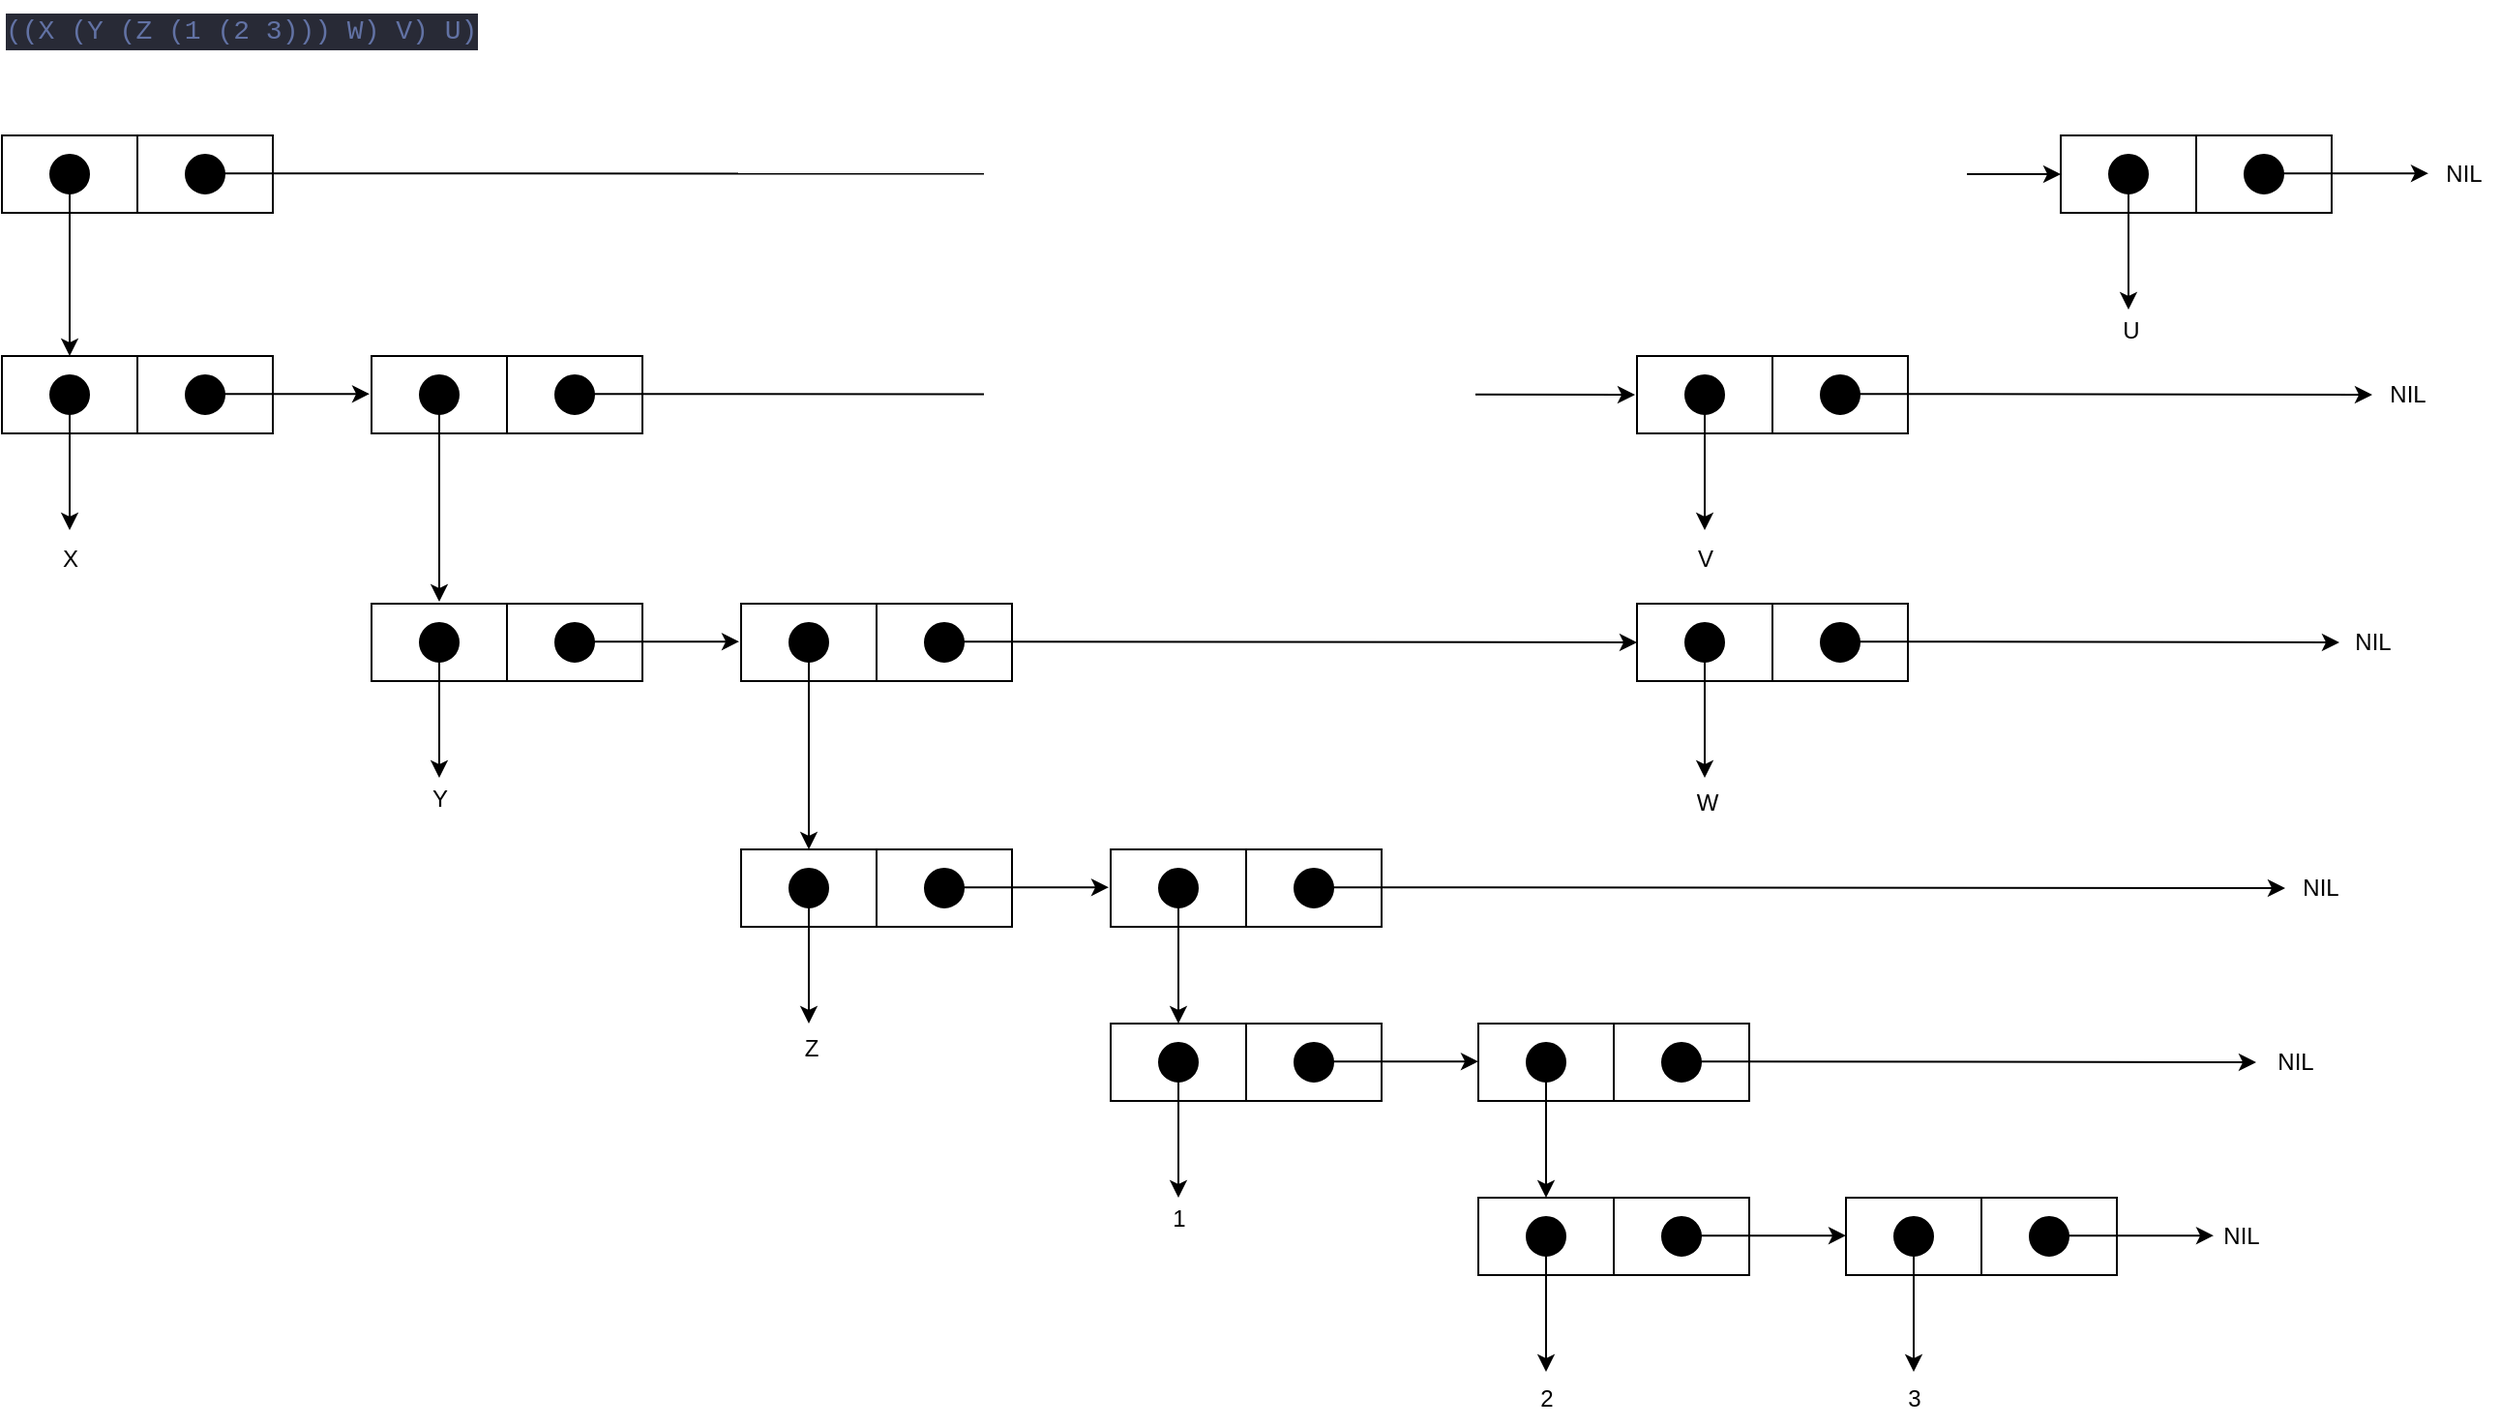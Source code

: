 <mxfile>
    <diagram id="p_pUW-bNZEEFJ0GneNCP" name="Página-1">
        <mxGraphModel dx="967" dy="461" grid="0" gridSize="10" guides="1" tooltips="1" connect="1" arrows="1" fold="1" page="0" pageScale="1" pageWidth="827" pageHeight="1169" math="0" shadow="0">
            <root>
                <mxCell id="0"/>
                <mxCell id="1" parent="0"/>
                <mxCell id="2" value="&lt;div style=&quot;color: #f8f8f2;background-color: #282a36;font-family: Consolas, &#39;Courier New&#39;, monospace;font-weight: normal;font-size: 14px;line-height: 19px;white-space: pre;&quot;&gt;&lt;div&gt;&lt;span style=&quot;color: #6272a4;&quot;&gt;((X (Y (Z (1 (2 3))) W) V) U)&lt;/span&gt;&lt;/div&gt;&lt;/div&gt;" style="text;whiteSpace=wrap;html=1;" vertex="1" parent="1">
                    <mxGeometry x="70" y="70" width="270" height="30" as="geometry"/>
                </mxCell>
                <mxCell id="4" value="" style="rounded=0;whiteSpace=wrap;html=1;" vertex="1" parent="1">
                    <mxGeometry x="70" y="140" width="70" height="40" as="geometry"/>
                </mxCell>
                <mxCell id="5" value="" style="edgeStyle=none;html=1;rounded=0;entryX=0.5;entryY=0;entryDx=0;entryDy=0;" edge="1" parent="1" target="11">
                    <mxGeometry relative="1" as="geometry">
                        <mxPoint x="105" y="170" as="sourcePoint"/>
                        <mxPoint x="105" y="230" as="targetPoint"/>
                    </mxGeometry>
                </mxCell>
                <mxCell id="6" value="" style="rounded=0;whiteSpace=wrap;html=1;" vertex="1" parent="1">
                    <mxGeometry x="140" y="140" width="70" height="40" as="geometry"/>
                </mxCell>
                <mxCell id="7" value="" style="ellipse;whiteSpace=wrap;html=1;aspect=fixed;fillColor=#000000;rounded=0;" vertex="1" parent="1">
                    <mxGeometry x="165" y="150" width="20" height="20" as="geometry"/>
                </mxCell>
                <mxCell id="8" value="" style="ellipse;whiteSpace=wrap;html=1;aspect=fixed;fillColor=#000000;rounded=0;" vertex="1" parent="1">
                    <mxGeometry x="95" y="150" width="20" height="20" as="geometry"/>
                </mxCell>
                <mxCell id="9" value="" style="edgeStyle=none;html=1;rounded=0;entryX=0;entryY=0.5;entryDx=0;entryDy=0;" edge="1" parent="1" target="101">
                    <mxGeometry relative="1" as="geometry">
                        <mxPoint x="260" y="159.58" as="targetPoint"/>
                        <mxPoint x="185" y="159.58" as="sourcePoint"/>
                    </mxGeometry>
                </mxCell>
                <mxCell id="11" value="" style="rounded=0;whiteSpace=wrap;html=1;" vertex="1" parent="1">
                    <mxGeometry x="70" y="254" width="70" height="40" as="geometry"/>
                </mxCell>
                <mxCell id="12" value="" style="edgeStyle=none;html=1;rounded=0;" edge="1" parent="1">
                    <mxGeometry relative="1" as="geometry">
                        <mxPoint x="105" y="284" as="sourcePoint"/>
                        <mxPoint x="105" y="344" as="targetPoint"/>
                    </mxGeometry>
                </mxCell>
                <mxCell id="13" value="" style="rounded=0;whiteSpace=wrap;html=1;" vertex="1" parent="1">
                    <mxGeometry x="140" y="254" width="70" height="40" as="geometry"/>
                </mxCell>
                <mxCell id="14" value="" style="ellipse;whiteSpace=wrap;html=1;aspect=fixed;fillColor=#000000;rounded=0;" vertex="1" parent="1">
                    <mxGeometry x="165" y="264" width="20" height="20" as="geometry"/>
                </mxCell>
                <mxCell id="15" value="" style="ellipse;whiteSpace=wrap;html=1;aspect=fixed;fillColor=#000000;rounded=0;" vertex="1" parent="1">
                    <mxGeometry x="95" y="264" width="20" height="20" as="geometry"/>
                </mxCell>
                <mxCell id="16" value="" style="edgeStyle=none;html=1;rounded=0;" edge="1" parent="1">
                    <mxGeometry relative="1" as="geometry">
                        <mxPoint x="260" y="273.58" as="targetPoint"/>
                        <mxPoint x="185" y="273.58" as="sourcePoint"/>
                    </mxGeometry>
                </mxCell>
                <mxCell id="17" value="X" style="text;html=1;align=center;verticalAlign=middle;resizable=0;points=[];autosize=1;strokeColor=none;fillColor=none;rounded=0;" vertex="1" parent="1">
                    <mxGeometry x="92" y="346" width="26" height="26" as="geometry"/>
                </mxCell>
                <mxCell id="18" value="" style="rounded=0;whiteSpace=wrap;html=1;" vertex="1" parent="1">
                    <mxGeometry x="261" y="254" width="70" height="40" as="geometry"/>
                </mxCell>
                <mxCell id="19" value="" style="edgeStyle=none;html=1;rounded=0;" edge="1" parent="1">
                    <mxGeometry relative="1" as="geometry">
                        <mxPoint x="296" y="284" as="sourcePoint"/>
                        <mxPoint x="296" y="381" as="targetPoint"/>
                    </mxGeometry>
                </mxCell>
                <mxCell id="20" value="" style="rounded=0;whiteSpace=wrap;html=1;" vertex="1" parent="1">
                    <mxGeometry x="331" y="254" width="70" height="40" as="geometry"/>
                </mxCell>
                <mxCell id="21" value="" style="ellipse;whiteSpace=wrap;html=1;aspect=fixed;fillColor=#000000;rounded=0;" vertex="1" parent="1">
                    <mxGeometry x="356" y="264" width="20" height="20" as="geometry"/>
                </mxCell>
                <mxCell id="22" value="" style="ellipse;whiteSpace=wrap;html=1;aspect=fixed;fillColor=#000000;rounded=0;" vertex="1" parent="1">
                    <mxGeometry x="286" y="264" width="20" height="20" as="geometry"/>
                </mxCell>
                <mxCell id="23" value="" style="edgeStyle=none;html=1;rounded=0;" edge="1" parent="1">
                    <mxGeometry relative="1" as="geometry">
                        <mxPoint x="914" y="274" as="targetPoint"/>
                        <mxPoint x="376" y="273.58" as="sourcePoint"/>
                    </mxGeometry>
                </mxCell>
                <mxCell id="25" value="" style="rounded=0;whiteSpace=wrap;html=1;" vertex="1" parent="1">
                    <mxGeometry x="261" y="382" width="70" height="40" as="geometry"/>
                </mxCell>
                <mxCell id="26" value="" style="edgeStyle=none;html=1;rounded=0;" edge="1" parent="1">
                    <mxGeometry relative="1" as="geometry">
                        <mxPoint x="296" y="412" as="sourcePoint"/>
                        <mxPoint x="296" y="472" as="targetPoint"/>
                    </mxGeometry>
                </mxCell>
                <mxCell id="27" value="" style="rounded=0;whiteSpace=wrap;html=1;" vertex="1" parent="1">
                    <mxGeometry x="331" y="382" width="70" height="40" as="geometry"/>
                </mxCell>
                <mxCell id="28" value="" style="ellipse;whiteSpace=wrap;html=1;aspect=fixed;fillColor=#000000;rounded=0;" vertex="1" parent="1">
                    <mxGeometry x="356" y="392" width="20" height="20" as="geometry"/>
                </mxCell>
                <mxCell id="29" value="" style="ellipse;whiteSpace=wrap;html=1;aspect=fixed;fillColor=#000000;rounded=0;" vertex="1" parent="1">
                    <mxGeometry x="286" y="392" width="20" height="20" as="geometry"/>
                </mxCell>
                <mxCell id="30" value="Y" style="text;html=1;align=center;verticalAlign=middle;resizable=0;points=[];autosize=1;strokeColor=none;fillColor=none;rounded=0;" vertex="1" parent="1">
                    <mxGeometry x="283" y="470" width="26" height="26" as="geometry"/>
                </mxCell>
                <mxCell id="31" value="" style="edgeStyle=none;html=1;rounded=0;" edge="1" parent="1">
                    <mxGeometry relative="1" as="geometry">
                        <mxPoint x="451" y="401.58" as="targetPoint"/>
                        <mxPoint x="376" y="401.58" as="sourcePoint"/>
                    </mxGeometry>
                </mxCell>
                <mxCell id="32" value="" style="rounded=0;whiteSpace=wrap;html=1;" vertex="1" parent="1">
                    <mxGeometry x="452" y="382" width="70" height="40" as="geometry"/>
                </mxCell>
                <mxCell id="33" value="" style="edgeStyle=none;html=1;rounded=0;entryX=0.5;entryY=0;entryDx=0;entryDy=0;" edge="1" parent="1" target="39">
                    <mxGeometry relative="1" as="geometry">
                        <mxPoint x="487" y="412" as="sourcePoint"/>
                        <mxPoint x="487" y="472" as="targetPoint"/>
                    </mxGeometry>
                </mxCell>
                <mxCell id="34" value="" style="rounded=0;whiteSpace=wrap;html=1;" vertex="1" parent="1">
                    <mxGeometry x="522" y="382" width="70" height="40" as="geometry"/>
                </mxCell>
                <mxCell id="35" value="" style="ellipse;whiteSpace=wrap;html=1;aspect=fixed;fillColor=#000000;rounded=0;" vertex="1" parent="1">
                    <mxGeometry x="547" y="392" width="20" height="20" as="geometry"/>
                </mxCell>
                <mxCell id="36" value="" style="ellipse;whiteSpace=wrap;html=1;aspect=fixed;fillColor=#000000;rounded=0;" vertex="1" parent="1">
                    <mxGeometry x="477" y="392" width="20" height="20" as="geometry"/>
                </mxCell>
                <mxCell id="38" value="" style="edgeStyle=none;html=1;rounded=0;entryX=0;entryY=0.5;entryDx=0;entryDy=0;" edge="1" parent="1" target="85">
                    <mxGeometry relative="1" as="geometry">
                        <mxPoint x="642" y="401.58" as="targetPoint"/>
                        <mxPoint x="567" y="401.58" as="sourcePoint"/>
                    </mxGeometry>
                </mxCell>
                <mxCell id="39" value="" style="rounded=0;whiteSpace=wrap;html=1;" vertex="1" parent="1">
                    <mxGeometry x="452" y="509" width="70" height="40" as="geometry"/>
                </mxCell>
                <mxCell id="40" value="" style="edgeStyle=none;html=1;rounded=0;" edge="1" parent="1">
                    <mxGeometry relative="1" as="geometry">
                        <mxPoint x="487" y="539" as="sourcePoint"/>
                        <mxPoint x="487" y="599" as="targetPoint"/>
                    </mxGeometry>
                </mxCell>
                <mxCell id="41" value="" style="rounded=0;whiteSpace=wrap;html=1;" vertex="1" parent="1">
                    <mxGeometry x="522" y="509" width="70" height="40" as="geometry"/>
                </mxCell>
                <mxCell id="42" value="" style="ellipse;whiteSpace=wrap;html=1;aspect=fixed;fillColor=#000000;rounded=0;" vertex="1" parent="1">
                    <mxGeometry x="547" y="519" width="20" height="20" as="geometry"/>
                </mxCell>
                <mxCell id="43" value="" style="ellipse;whiteSpace=wrap;html=1;aspect=fixed;fillColor=#000000;rounded=0;" vertex="1" parent="1">
                    <mxGeometry x="477" y="519" width="20" height="20" as="geometry"/>
                </mxCell>
                <mxCell id="44" value="" style="edgeStyle=none;html=1;rounded=0;" edge="1" parent="1">
                    <mxGeometry relative="1" as="geometry">
                        <mxPoint x="642" y="528.58" as="targetPoint"/>
                        <mxPoint x="567" y="528.58" as="sourcePoint"/>
                    </mxGeometry>
                </mxCell>
                <mxCell id="45" value="Z" style="text;html=1;align=center;verticalAlign=middle;resizable=0;points=[];autosize=1;strokeColor=none;fillColor=none;rounded=0;" vertex="1" parent="1">
                    <mxGeometry x="475" y="599" width="25" height="26" as="geometry"/>
                </mxCell>
                <mxCell id="46" value="" style="rounded=0;whiteSpace=wrap;html=1;" vertex="1" parent="1">
                    <mxGeometry x="643" y="509" width="70" height="40" as="geometry"/>
                </mxCell>
                <mxCell id="47" value="" style="edgeStyle=none;html=1;rounded=0;" edge="1" parent="1">
                    <mxGeometry relative="1" as="geometry">
                        <mxPoint x="678" y="539" as="sourcePoint"/>
                        <mxPoint x="678" y="599" as="targetPoint"/>
                    </mxGeometry>
                </mxCell>
                <mxCell id="48" value="" style="rounded=0;whiteSpace=wrap;html=1;" vertex="1" parent="1">
                    <mxGeometry x="713" y="509" width="70" height="40" as="geometry"/>
                </mxCell>
                <mxCell id="49" value="" style="ellipse;whiteSpace=wrap;html=1;aspect=fixed;fillColor=#000000;rounded=0;" vertex="1" parent="1">
                    <mxGeometry x="738" y="519" width="20" height="20" as="geometry"/>
                </mxCell>
                <mxCell id="50" value="" style="ellipse;whiteSpace=wrap;html=1;aspect=fixed;fillColor=#000000;rounded=0;" vertex="1" parent="1">
                    <mxGeometry x="668" y="519" width="20" height="20" as="geometry"/>
                </mxCell>
                <mxCell id="51" value="" style="edgeStyle=none;html=1;rounded=0;" edge="1" parent="1">
                    <mxGeometry relative="1" as="geometry">
                        <mxPoint x="1250" y="529" as="targetPoint"/>
                        <mxPoint x="758" y="528.58" as="sourcePoint"/>
                    </mxGeometry>
                </mxCell>
                <mxCell id="52" value="" style="rounded=0;whiteSpace=wrap;html=1;" vertex="1" parent="1">
                    <mxGeometry x="643" y="599" width="70" height="40" as="geometry"/>
                </mxCell>
                <mxCell id="53" value="" style="edgeStyle=none;html=1;rounded=0;" edge="1" parent="1">
                    <mxGeometry relative="1" as="geometry">
                        <mxPoint x="678" y="629" as="sourcePoint"/>
                        <mxPoint x="678" y="689" as="targetPoint"/>
                    </mxGeometry>
                </mxCell>
                <mxCell id="54" value="" style="rounded=0;whiteSpace=wrap;html=1;" vertex="1" parent="1">
                    <mxGeometry x="713" y="599" width="70" height="40" as="geometry"/>
                </mxCell>
                <mxCell id="55" value="" style="ellipse;whiteSpace=wrap;html=1;aspect=fixed;fillColor=#000000;rounded=0;" vertex="1" parent="1">
                    <mxGeometry x="738" y="609" width="20" height="20" as="geometry"/>
                </mxCell>
                <mxCell id="56" value="" style="ellipse;whiteSpace=wrap;html=1;aspect=fixed;fillColor=#000000;rounded=0;" vertex="1" parent="1">
                    <mxGeometry x="668" y="609" width="20" height="20" as="geometry"/>
                </mxCell>
                <mxCell id="57" value="" style="edgeStyle=none;html=1;rounded=0;" edge="1" parent="1">
                    <mxGeometry relative="1" as="geometry">
                        <mxPoint x="833" y="618.58" as="targetPoint"/>
                        <mxPoint x="758" y="618.58" as="sourcePoint"/>
                    </mxGeometry>
                </mxCell>
                <mxCell id="58" value="1" style="text;html=1;align=center;verticalAlign=middle;resizable=0;points=[];autosize=1;strokeColor=none;fillColor=none;rounded=0;" vertex="1" parent="1">
                    <mxGeometry x="665.5" y="687" width="25" height="26" as="geometry"/>
                </mxCell>
                <mxCell id="59" value="" style="rounded=0;whiteSpace=wrap;html=1;" vertex="1" parent="1">
                    <mxGeometry x="833" y="599" width="70" height="40" as="geometry"/>
                </mxCell>
                <mxCell id="60" value="" style="edgeStyle=none;html=1;rounded=0;" edge="1" parent="1">
                    <mxGeometry relative="1" as="geometry">
                        <mxPoint x="868" y="629" as="sourcePoint"/>
                        <mxPoint x="868" y="689" as="targetPoint"/>
                    </mxGeometry>
                </mxCell>
                <mxCell id="61" value="" style="rounded=0;whiteSpace=wrap;html=1;" vertex="1" parent="1">
                    <mxGeometry x="903" y="599" width="70" height="40" as="geometry"/>
                </mxCell>
                <mxCell id="62" value="" style="ellipse;whiteSpace=wrap;html=1;aspect=fixed;fillColor=#000000;rounded=0;" vertex="1" parent="1">
                    <mxGeometry x="928" y="609" width="20" height="20" as="geometry"/>
                </mxCell>
                <mxCell id="63" value="" style="ellipse;whiteSpace=wrap;html=1;aspect=fixed;fillColor=#000000;rounded=0;" vertex="1" parent="1">
                    <mxGeometry x="858" y="609" width="20" height="20" as="geometry"/>
                </mxCell>
                <mxCell id="64" value="" style="edgeStyle=none;html=1;rounded=0;" edge="1" parent="1">
                    <mxGeometry relative="1" as="geometry">
                        <mxPoint x="1235" y="619" as="targetPoint"/>
                        <mxPoint x="948" y="618.58" as="sourcePoint"/>
                    </mxGeometry>
                </mxCell>
                <mxCell id="65" value="" style="rounded=0;whiteSpace=wrap;html=1;" vertex="1" parent="1">
                    <mxGeometry x="833" y="689" width="70" height="40" as="geometry"/>
                </mxCell>
                <mxCell id="66" value="" style="edgeStyle=none;html=1;rounded=0;" edge="1" parent="1">
                    <mxGeometry relative="1" as="geometry">
                        <mxPoint x="868" y="719" as="sourcePoint"/>
                        <mxPoint x="868" y="779" as="targetPoint"/>
                    </mxGeometry>
                </mxCell>
                <mxCell id="67" value="" style="rounded=0;whiteSpace=wrap;html=1;" vertex="1" parent="1">
                    <mxGeometry x="903" y="689" width="70" height="40" as="geometry"/>
                </mxCell>
                <mxCell id="68" value="" style="ellipse;whiteSpace=wrap;html=1;aspect=fixed;fillColor=#000000;rounded=0;" vertex="1" parent="1">
                    <mxGeometry x="928" y="699" width="20" height="20" as="geometry"/>
                </mxCell>
                <mxCell id="69" value="" style="ellipse;whiteSpace=wrap;html=1;aspect=fixed;fillColor=#000000;rounded=0;" vertex="1" parent="1">
                    <mxGeometry x="858" y="699" width="20" height="20" as="geometry"/>
                </mxCell>
                <mxCell id="70" value="" style="edgeStyle=none;html=1;rounded=0;" edge="1" parent="1">
                    <mxGeometry relative="1" as="geometry">
                        <mxPoint x="1023" y="708.58" as="targetPoint"/>
                        <mxPoint x="948" y="708.58" as="sourcePoint"/>
                    </mxGeometry>
                </mxCell>
                <mxCell id="71" value="2" style="text;html=1;align=center;verticalAlign=middle;resizable=0;points=[];autosize=1;strokeColor=none;fillColor=none;rounded=0;" vertex="1" parent="1">
                    <mxGeometry x="855.5" y="780" width="25" height="26" as="geometry"/>
                </mxCell>
                <mxCell id="72" value="" style="rounded=0;whiteSpace=wrap;html=1;" vertex="1" parent="1">
                    <mxGeometry x="1023" y="689" width="70" height="40" as="geometry"/>
                </mxCell>
                <mxCell id="73" value="" style="edgeStyle=none;html=1;rounded=0;" edge="1" parent="1">
                    <mxGeometry relative="1" as="geometry">
                        <mxPoint x="1058" y="719" as="sourcePoint"/>
                        <mxPoint x="1058" y="779" as="targetPoint"/>
                    </mxGeometry>
                </mxCell>
                <mxCell id="74" value="" style="rounded=0;whiteSpace=wrap;html=1;" vertex="1" parent="1">
                    <mxGeometry x="1093" y="689" width="70" height="40" as="geometry"/>
                </mxCell>
                <mxCell id="75" value="" style="ellipse;whiteSpace=wrap;html=1;aspect=fixed;fillColor=#000000;rounded=0;" vertex="1" parent="1">
                    <mxGeometry x="1118" y="699" width="20" height="20" as="geometry"/>
                </mxCell>
                <mxCell id="76" value="" style="ellipse;whiteSpace=wrap;html=1;aspect=fixed;fillColor=#000000;rounded=0;" vertex="1" parent="1">
                    <mxGeometry x="1048" y="699" width="20" height="20" as="geometry"/>
                </mxCell>
                <mxCell id="77" value="" style="edgeStyle=none;html=1;rounded=0;" edge="1" parent="1">
                    <mxGeometry relative="1" as="geometry">
                        <mxPoint x="1213" y="708.58" as="targetPoint"/>
                        <mxPoint x="1138" y="708.58" as="sourcePoint"/>
                    </mxGeometry>
                </mxCell>
                <mxCell id="78" value="3" style="text;html=1;align=center;verticalAlign=middle;resizable=0;points=[];autosize=1;strokeColor=none;fillColor=none;rounded=0;" vertex="1" parent="1">
                    <mxGeometry x="1045.5" y="780" width="25" height="26" as="geometry"/>
                </mxCell>
                <mxCell id="79" value="NIL" style="text;html=1;align=center;verticalAlign=middle;resizable=0;points=[];autosize=1;strokeColor=none;fillColor=none;rounded=0;" vertex="1" parent="1">
                    <mxGeometry x="1208" y="696" width="37" height="26" as="geometry"/>
                </mxCell>
                <mxCell id="80" value="NIL" style="text;html=1;align=center;verticalAlign=middle;resizable=0;points=[];autosize=1;strokeColor=none;fillColor=none;rounded=0;" vertex="1" parent="1">
                    <mxGeometry x="1236" y="606" width="37" height="26" as="geometry"/>
                </mxCell>
                <mxCell id="81" value="NIL" style="text;html=1;align=center;verticalAlign=middle;resizable=0;points=[];autosize=1;strokeColor=none;fillColor=none;rounded=0;" vertex="1" parent="1">
                    <mxGeometry x="1249" y="516" width="37" height="26" as="geometry"/>
                </mxCell>
                <mxCell id="85" value="" style="rounded=0;whiteSpace=wrap;html=1;" vertex="1" parent="1">
                    <mxGeometry x="915" y="382" width="70" height="40" as="geometry"/>
                </mxCell>
                <mxCell id="86" value="" style="edgeStyle=none;html=1;rounded=0;" edge="1" parent="1">
                    <mxGeometry relative="1" as="geometry">
                        <mxPoint x="950" y="412" as="sourcePoint"/>
                        <mxPoint x="950" y="472" as="targetPoint"/>
                    </mxGeometry>
                </mxCell>
                <mxCell id="87" value="" style="rounded=0;whiteSpace=wrap;html=1;" vertex="1" parent="1">
                    <mxGeometry x="985" y="382" width="70" height="40" as="geometry"/>
                </mxCell>
                <mxCell id="88" value="" style="ellipse;whiteSpace=wrap;html=1;aspect=fixed;fillColor=#000000;rounded=0;" vertex="1" parent="1">
                    <mxGeometry x="1010" y="392" width="20" height="20" as="geometry"/>
                </mxCell>
                <mxCell id="89" value="" style="ellipse;whiteSpace=wrap;html=1;aspect=fixed;fillColor=#000000;rounded=0;" vertex="1" parent="1">
                    <mxGeometry x="940" y="392" width="20" height="20" as="geometry"/>
                </mxCell>
                <mxCell id="90" value="" style="edgeStyle=none;html=1;rounded=0;" edge="1" parent="1">
                    <mxGeometry relative="1" as="geometry">
                        <mxPoint x="1278" y="402" as="targetPoint"/>
                        <mxPoint x="1030" y="401.58" as="sourcePoint"/>
                    </mxGeometry>
                </mxCell>
                <mxCell id="91" value="W" style="text;html=1;align=center;verticalAlign=middle;resizable=0;points=[];autosize=1;strokeColor=none;fillColor=none;rounded=0;" vertex="1" parent="1">
                    <mxGeometry x="936" y="472" width="29" height="26" as="geometry"/>
                </mxCell>
                <mxCell id="92" value="NIL" style="text;html=1;align=center;verticalAlign=middle;resizable=0;points=[];autosize=1;strokeColor=none;fillColor=none;rounded=0;" vertex="1" parent="1">
                    <mxGeometry x="1276" y="389" width="37" height="26" as="geometry"/>
                </mxCell>
                <mxCell id="93" value="" style="rounded=0;whiteSpace=wrap;html=1;" vertex="1" parent="1">
                    <mxGeometry x="915" y="254" width="70" height="40" as="geometry"/>
                </mxCell>
                <mxCell id="94" value="" style="edgeStyle=none;html=1;rounded=0;" edge="1" parent="1">
                    <mxGeometry relative="1" as="geometry">
                        <mxPoint x="950" y="284" as="sourcePoint"/>
                        <mxPoint x="950" y="344" as="targetPoint"/>
                    </mxGeometry>
                </mxCell>
                <mxCell id="95" value="" style="rounded=0;whiteSpace=wrap;html=1;" vertex="1" parent="1">
                    <mxGeometry x="985" y="254" width="70" height="40" as="geometry"/>
                </mxCell>
                <mxCell id="96" value="" style="ellipse;whiteSpace=wrap;html=1;aspect=fixed;fillColor=#000000;rounded=0;" vertex="1" parent="1">
                    <mxGeometry x="1010" y="264" width="20" height="20" as="geometry"/>
                </mxCell>
                <mxCell id="97" value="" style="ellipse;whiteSpace=wrap;html=1;aspect=fixed;fillColor=#000000;rounded=0;" vertex="1" parent="1">
                    <mxGeometry x="940" y="264" width="20" height="20" as="geometry"/>
                </mxCell>
                <mxCell id="98" value="" style="edgeStyle=none;html=1;rounded=0;" edge="1" parent="1">
                    <mxGeometry relative="1" as="geometry">
                        <mxPoint x="1295" y="274" as="targetPoint"/>
                        <mxPoint x="1030" y="273.58" as="sourcePoint"/>
                    </mxGeometry>
                </mxCell>
                <mxCell id="99" value="V" style="text;html=1;align=center;verticalAlign=middle;resizable=0;points=[];autosize=1;strokeColor=none;fillColor=none;rounded=0;" vertex="1" parent="1">
                    <mxGeometry x="937" y="346" width="26" height="26" as="geometry"/>
                </mxCell>
                <mxCell id="100" value="NIL" style="text;html=1;align=center;verticalAlign=middle;resizable=0;points=[];autosize=1;strokeColor=none;fillColor=none;rounded=0;" vertex="1" parent="1">
                    <mxGeometry x="1294" y="261" width="37" height="26" as="geometry"/>
                </mxCell>
                <mxCell id="101" value="" style="rounded=0;whiteSpace=wrap;html=1;" vertex="1" parent="1">
                    <mxGeometry x="1134" y="140" width="70" height="40" as="geometry"/>
                </mxCell>
                <mxCell id="102" value="" style="edgeStyle=none;html=1;rounded=0;" edge="1" parent="1">
                    <mxGeometry relative="1" as="geometry">
                        <mxPoint x="1169" y="170" as="sourcePoint"/>
                        <mxPoint x="1169" y="230" as="targetPoint"/>
                    </mxGeometry>
                </mxCell>
                <mxCell id="103" value="" style="rounded=0;whiteSpace=wrap;html=1;" vertex="1" parent="1">
                    <mxGeometry x="1204" y="140" width="70" height="40" as="geometry"/>
                </mxCell>
                <mxCell id="104" value="" style="ellipse;whiteSpace=wrap;html=1;aspect=fixed;fillColor=#000000;rounded=0;" vertex="1" parent="1">
                    <mxGeometry x="1229" y="150" width="20" height="20" as="geometry"/>
                </mxCell>
                <mxCell id="105" value="" style="ellipse;whiteSpace=wrap;html=1;aspect=fixed;fillColor=#000000;rounded=0;" vertex="1" parent="1">
                    <mxGeometry x="1159" y="150" width="20" height="20" as="geometry"/>
                </mxCell>
                <mxCell id="106" value="" style="edgeStyle=none;html=1;rounded=0;" edge="1" parent="1">
                    <mxGeometry relative="1" as="geometry">
                        <mxPoint x="1324" y="159.58" as="targetPoint"/>
                        <mxPoint x="1249" y="159.58" as="sourcePoint"/>
                    </mxGeometry>
                </mxCell>
                <mxCell id="107" value="U" style="text;html=1;align=center;verticalAlign=middle;resizable=0;points=[];autosize=1;strokeColor=none;fillColor=none;rounded=0;" vertex="1" parent="1">
                    <mxGeometry x="1156" y="228" width="27" height="26" as="geometry"/>
                </mxCell>
                <mxCell id="108" value="NIL" style="text;html=1;align=center;verticalAlign=middle;resizable=0;points=[];autosize=1;strokeColor=none;fillColor=none;rounded=0;" vertex="1" parent="1">
                    <mxGeometry x="1323" y="147" width="37" height="26" as="geometry"/>
                </mxCell>
            </root>
        </mxGraphModel>
    </diagram>
</mxfile>